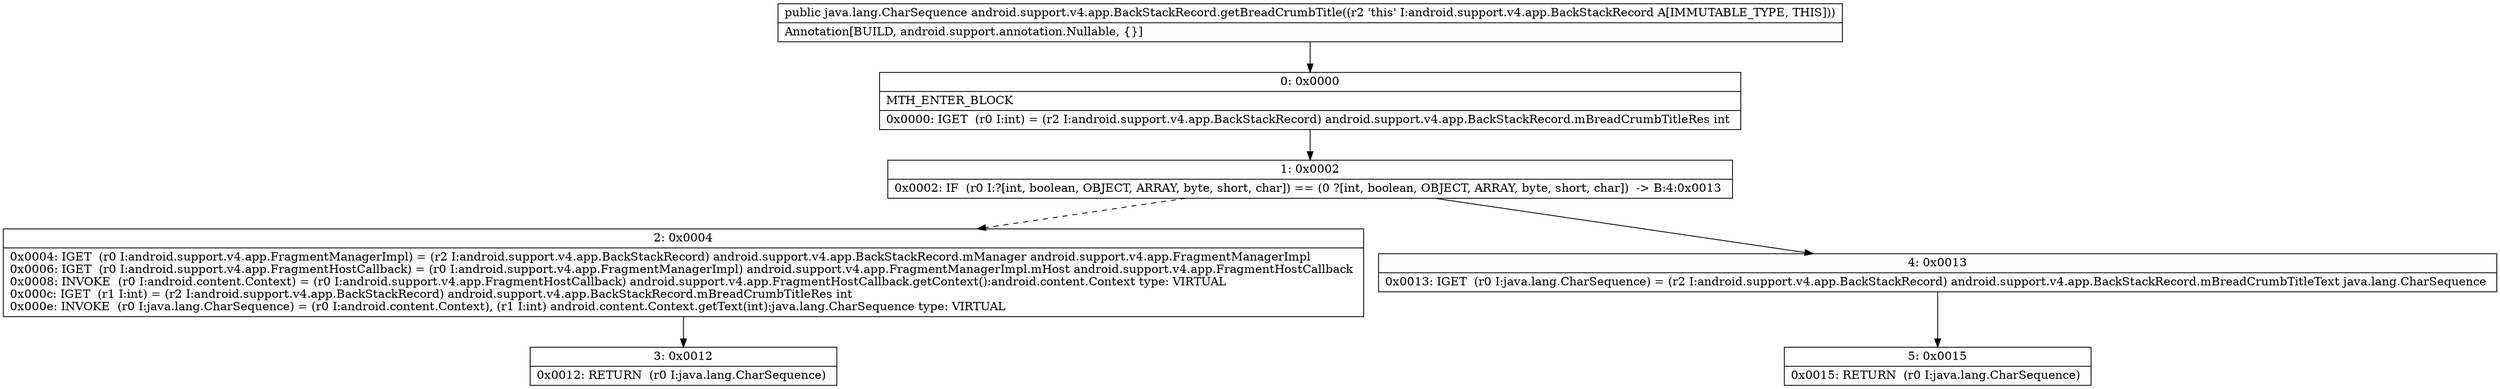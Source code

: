 digraph "CFG forandroid.support.v4.app.BackStackRecord.getBreadCrumbTitle()Ljava\/lang\/CharSequence;" {
Node_0 [shape=record,label="{0\:\ 0x0000|MTH_ENTER_BLOCK\l|0x0000: IGET  (r0 I:int) = (r2 I:android.support.v4.app.BackStackRecord) android.support.v4.app.BackStackRecord.mBreadCrumbTitleRes int \l}"];
Node_1 [shape=record,label="{1\:\ 0x0002|0x0002: IF  (r0 I:?[int, boolean, OBJECT, ARRAY, byte, short, char]) == (0 ?[int, boolean, OBJECT, ARRAY, byte, short, char])  \-\> B:4:0x0013 \l}"];
Node_2 [shape=record,label="{2\:\ 0x0004|0x0004: IGET  (r0 I:android.support.v4.app.FragmentManagerImpl) = (r2 I:android.support.v4.app.BackStackRecord) android.support.v4.app.BackStackRecord.mManager android.support.v4.app.FragmentManagerImpl \l0x0006: IGET  (r0 I:android.support.v4.app.FragmentHostCallback) = (r0 I:android.support.v4.app.FragmentManagerImpl) android.support.v4.app.FragmentManagerImpl.mHost android.support.v4.app.FragmentHostCallback \l0x0008: INVOKE  (r0 I:android.content.Context) = (r0 I:android.support.v4.app.FragmentHostCallback) android.support.v4.app.FragmentHostCallback.getContext():android.content.Context type: VIRTUAL \l0x000c: IGET  (r1 I:int) = (r2 I:android.support.v4.app.BackStackRecord) android.support.v4.app.BackStackRecord.mBreadCrumbTitleRes int \l0x000e: INVOKE  (r0 I:java.lang.CharSequence) = (r0 I:android.content.Context), (r1 I:int) android.content.Context.getText(int):java.lang.CharSequence type: VIRTUAL \l}"];
Node_3 [shape=record,label="{3\:\ 0x0012|0x0012: RETURN  (r0 I:java.lang.CharSequence) \l}"];
Node_4 [shape=record,label="{4\:\ 0x0013|0x0013: IGET  (r0 I:java.lang.CharSequence) = (r2 I:android.support.v4.app.BackStackRecord) android.support.v4.app.BackStackRecord.mBreadCrumbTitleText java.lang.CharSequence \l}"];
Node_5 [shape=record,label="{5\:\ 0x0015|0x0015: RETURN  (r0 I:java.lang.CharSequence) \l}"];
MethodNode[shape=record,label="{public java.lang.CharSequence android.support.v4.app.BackStackRecord.getBreadCrumbTitle((r2 'this' I:android.support.v4.app.BackStackRecord A[IMMUTABLE_TYPE, THIS]))  | Annotation[BUILD, android.support.annotation.Nullable, \{\}]\l}"];
MethodNode -> Node_0;
Node_0 -> Node_1;
Node_1 -> Node_2[style=dashed];
Node_1 -> Node_4;
Node_2 -> Node_3;
Node_4 -> Node_5;
}

